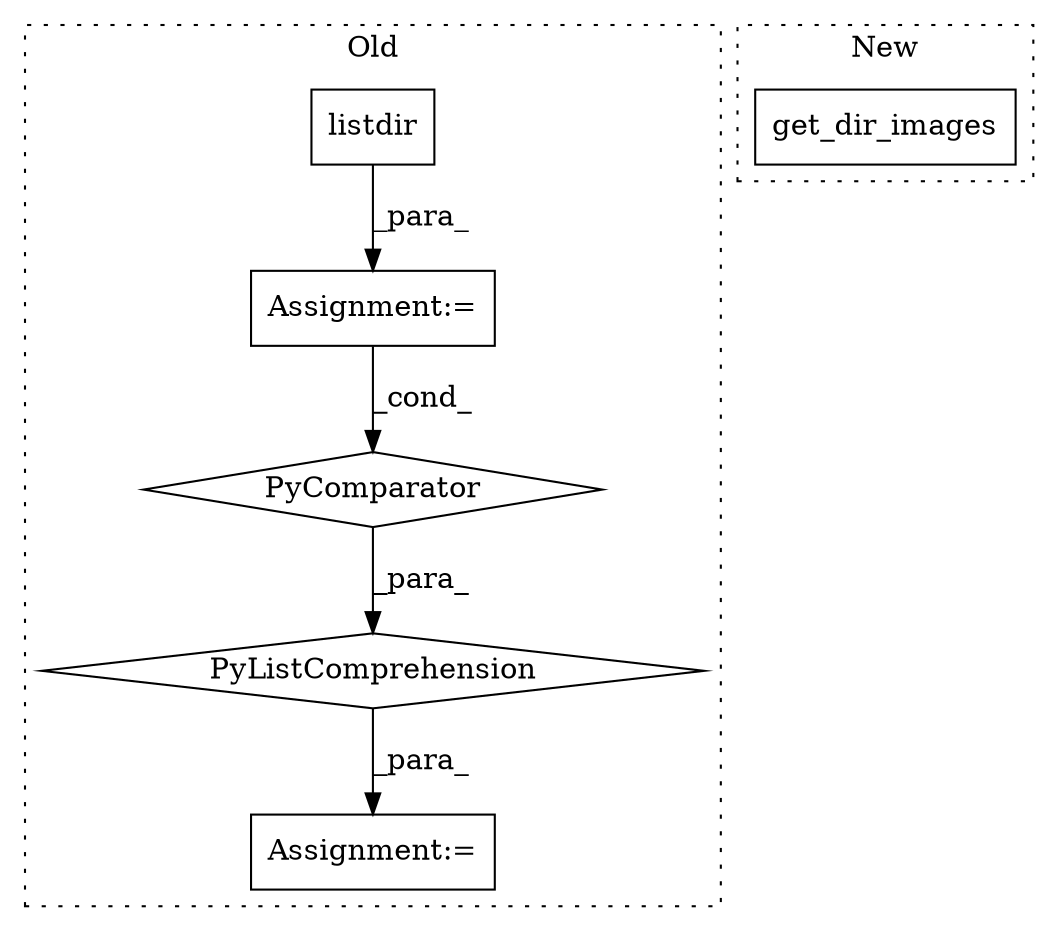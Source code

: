 digraph G {
subgraph cluster0 {
1 [label="PyListComprehension" a="109" s="14458" l="193" shape="diamond"];
3 [label="PyComparator" a="113" s="14542" l="101" shape="diamond"];
4 [label="listdir" a="32" s="14555,14570" l="8,1" shape="box"];
5 [label="Assignment:=" a="7" s="14446" l="12" shape="box"];
6 [label="Assignment:=" a="7" s="14542" l="101" shape="box"];
label = "Old";
style="dotted";
}
subgraph cluster1 {
2 [label="get_dir_images" a="32" s="14469,14491" l="15,1" shape="box"];
label = "New";
style="dotted";
}
1 -> 5 [label="_para_"];
3 -> 1 [label="_para_"];
4 -> 6 [label="_para_"];
6 -> 3 [label="_cond_"];
}